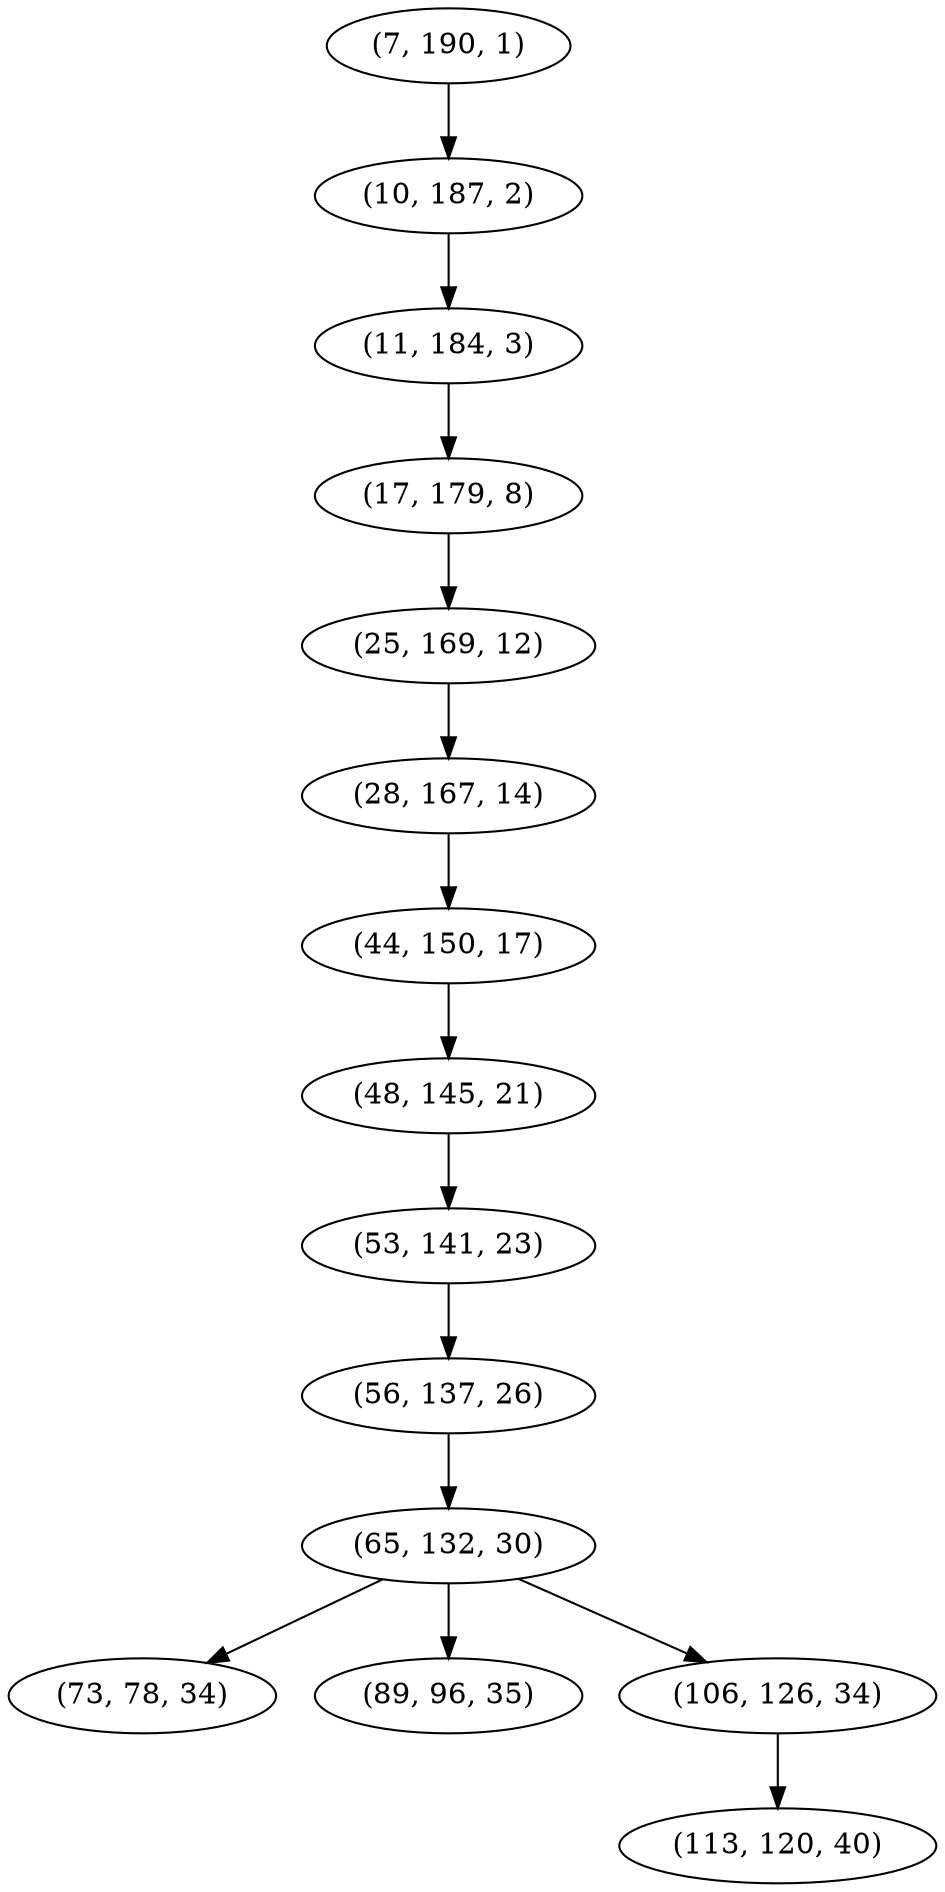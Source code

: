 digraph tree {
    "(7, 190, 1)";
    "(10, 187, 2)";
    "(11, 184, 3)";
    "(17, 179, 8)";
    "(25, 169, 12)";
    "(28, 167, 14)";
    "(44, 150, 17)";
    "(48, 145, 21)";
    "(53, 141, 23)";
    "(56, 137, 26)";
    "(65, 132, 30)";
    "(73, 78, 34)";
    "(89, 96, 35)";
    "(106, 126, 34)";
    "(113, 120, 40)";
    "(7, 190, 1)" -> "(10, 187, 2)";
    "(10, 187, 2)" -> "(11, 184, 3)";
    "(11, 184, 3)" -> "(17, 179, 8)";
    "(17, 179, 8)" -> "(25, 169, 12)";
    "(25, 169, 12)" -> "(28, 167, 14)";
    "(28, 167, 14)" -> "(44, 150, 17)";
    "(44, 150, 17)" -> "(48, 145, 21)";
    "(48, 145, 21)" -> "(53, 141, 23)";
    "(53, 141, 23)" -> "(56, 137, 26)";
    "(56, 137, 26)" -> "(65, 132, 30)";
    "(65, 132, 30)" -> "(73, 78, 34)";
    "(65, 132, 30)" -> "(89, 96, 35)";
    "(65, 132, 30)" -> "(106, 126, 34)";
    "(106, 126, 34)" -> "(113, 120, 40)";
}
